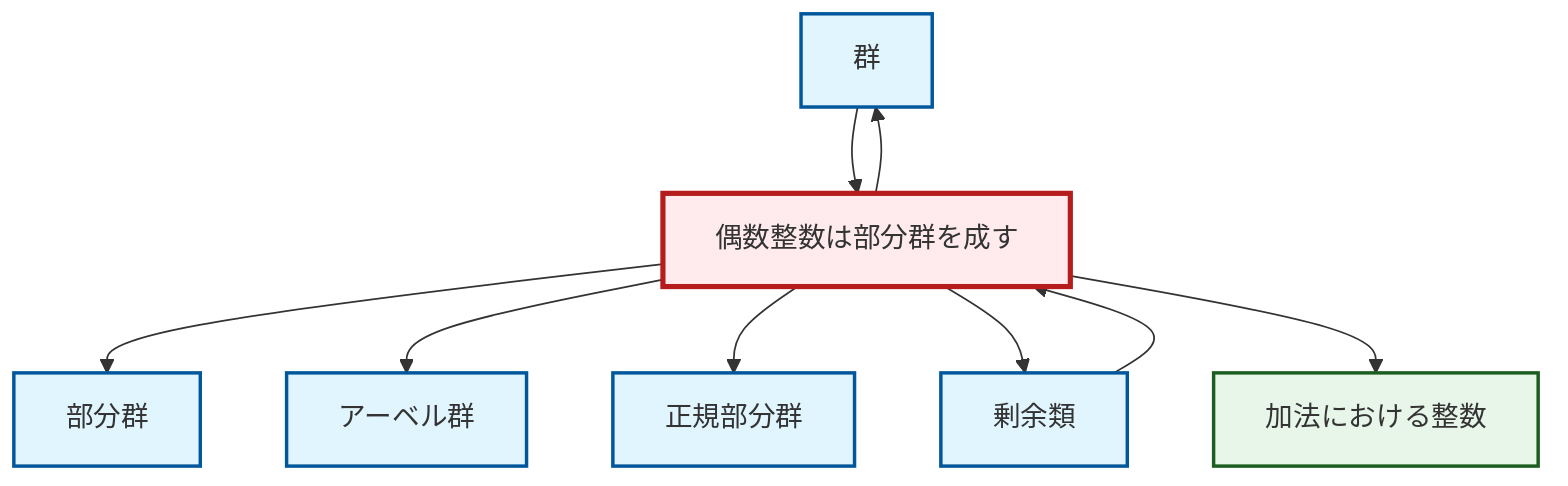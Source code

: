 graph TD
    classDef definition fill:#e1f5fe,stroke:#01579b,stroke-width:2px
    classDef theorem fill:#f3e5f5,stroke:#4a148c,stroke-width:2px
    classDef axiom fill:#fff3e0,stroke:#e65100,stroke-width:2px
    classDef example fill:#e8f5e9,stroke:#1b5e20,stroke-width:2px
    classDef current fill:#ffebee,stroke:#b71c1c,stroke-width:3px
    def-group["群"]:::definition
    def-abelian-group["アーベル群"]:::definition
    ex-integers-addition["加法における整数"]:::example
    def-coset["剰余類"]:::definition
    ex-even-integers-subgroup["偶数整数は部分群を成す"]:::example
    def-subgroup["部分群"]:::definition
    def-normal-subgroup["正規部分群"]:::definition
    ex-even-integers-subgroup --> def-subgroup
    ex-even-integers-subgroup --> def-abelian-group
    ex-even-integers-subgroup --> def-normal-subgroup
    def-group --> ex-even-integers-subgroup
    ex-even-integers-subgroup --> def-coset
    ex-even-integers-subgroup --> def-group
    def-coset --> ex-even-integers-subgroup
    ex-even-integers-subgroup --> ex-integers-addition
    class ex-even-integers-subgroup current
